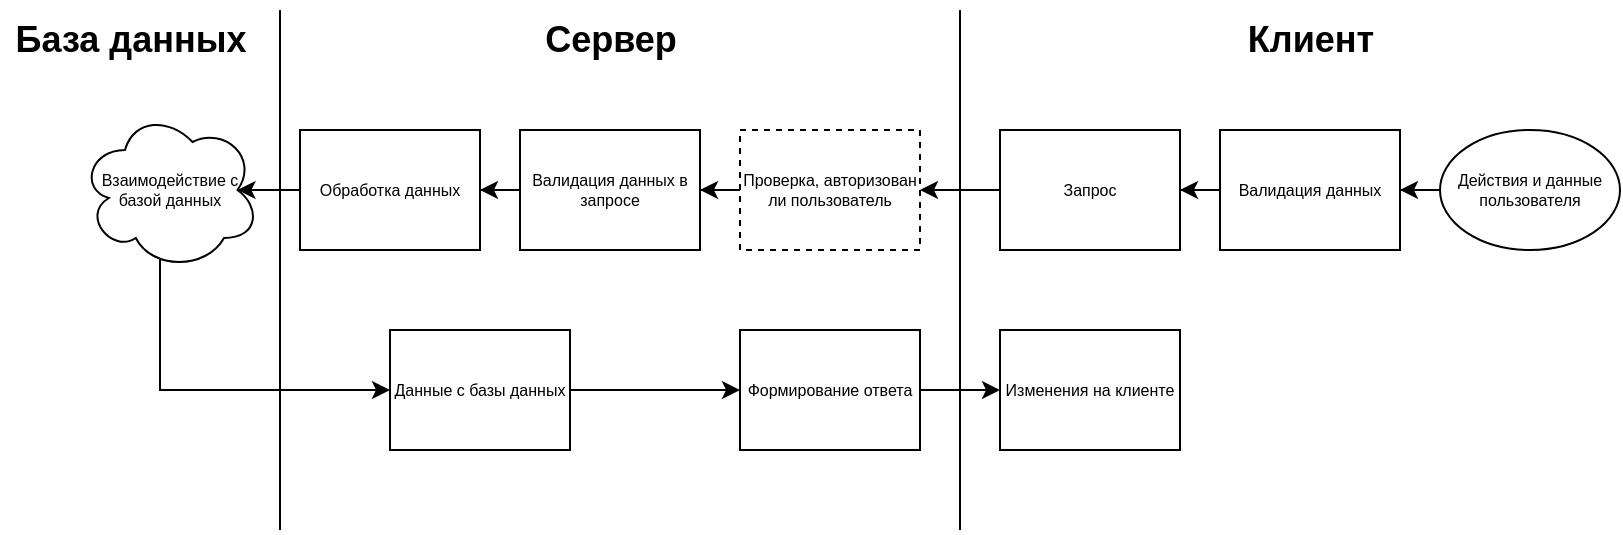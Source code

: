 <mxfile version="24.7.17">
  <diagram name="Page-1" id="3tA8ZR04bM0SdAo62212">
    <mxGraphModel dx="2138" dy="581" grid="1" gridSize="10" guides="1" tooltips="1" connect="1" arrows="1" fold="1" page="1" pageScale="1" pageWidth="1169" pageHeight="827" math="0" shadow="0">
      <root>
        <mxCell id="0" />
        <mxCell id="1" parent="0" />
        <mxCell id="h_pLJgEf4Hf3jdR394ES-1" value="База данных" style="text;html=1;align=center;verticalAlign=middle;resizable=0;points=[];autosize=1;strokeColor=none;fillColor=none;fontSize=18;fontStyle=1" vertex="1" parent="1">
          <mxGeometry x="-220" y="15" width="130" height="40" as="geometry" />
        </mxCell>
        <mxCell id="h_pLJgEf4Hf3jdR394ES-2" value="Сервер" style="text;html=1;align=center;verticalAlign=middle;resizable=0;points=[];autosize=1;strokeColor=none;fillColor=none;fontSize=18;fontStyle=1" vertex="1" parent="1">
          <mxGeometry x="40" y="15" width="90" height="40" as="geometry" />
        </mxCell>
        <mxCell id="h_pLJgEf4Hf3jdR394ES-3" value="Клиент" style="text;html=1;align=center;verticalAlign=middle;resizable=0;points=[];autosize=1;strokeColor=none;fillColor=none;fontSize=18;fontStyle=1" vertex="1" parent="1">
          <mxGeometry x="395" y="15" width="80" height="40" as="geometry" />
        </mxCell>
        <mxCell id="h_pLJgEf4Hf3jdR394ES-4" value="" style="endArrow=none;html=1;rounded=0;fontSize=8;" edge="1" parent="1">
          <mxGeometry width="50" height="50" relative="1" as="geometry">
            <mxPoint x="-80" y="280" as="sourcePoint" />
            <mxPoint x="-80" y="20" as="targetPoint" />
          </mxGeometry>
        </mxCell>
        <mxCell id="h_pLJgEf4Hf3jdR394ES-5" value="" style="endArrow=none;html=1;rounded=0;fontSize=8;" edge="1" parent="1">
          <mxGeometry width="50" height="50" relative="1" as="geometry">
            <mxPoint x="260" y="280" as="sourcePoint" />
            <mxPoint x="260" y="20" as="targetPoint" />
          </mxGeometry>
        </mxCell>
        <mxCell id="h_pLJgEf4Hf3jdR394ES-17" style="edgeStyle=orthogonalEdgeStyle;rounded=0;orthogonalLoop=1;jettySize=auto;html=1;entryX=1;entryY=0.5;entryDx=0;entryDy=0;fontSize=8;" edge="1" parent="1" source="h_pLJgEf4Hf3jdR394ES-7" target="h_pLJgEf4Hf3jdR394ES-11">
          <mxGeometry relative="1" as="geometry" />
        </mxCell>
        <mxCell id="h_pLJgEf4Hf3jdR394ES-7" value="Действия и данные пользователя" style="ellipse;whiteSpace=wrap;html=1;fontSize=8;" vertex="1" parent="1">
          <mxGeometry x="500" y="80" width="90" height="60" as="geometry" />
        </mxCell>
        <mxCell id="h_pLJgEf4Hf3jdR394ES-19" style="edgeStyle=orthogonalEdgeStyle;rounded=0;orthogonalLoop=1;jettySize=auto;html=1;entryX=1;entryY=0.5;entryDx=0;entryDy=0;fontSize=8;" edge="1" parent="1" source="h_pLJgEf4Hf3jdR394ES-9" target="h_pLJgEf4Hf3jdR394ES-12">
          <mxGeometry relative="1" as="geometry" />
        </mxCell>
        <mxCell id="h_pLJgEf4Hf3jdR394ES-9" value="Запрос" style="rounded=0;whiteSpace=wrap;html=1;fontSize=8;" vertex="1" parent="1">
          <mxGeometry x="280" y="80" width="90" height="60" as="geometry" />
        </mxCell>
        <mxCell id="h_pLJgEf4Hf3jdR394ES-18" style="edgeStyle=orthogonalEdgeStyle;rounded=0;orthogonalLoop=1;jettySize=auto;html=1;entryX=1;entryY=0.5;entryDx=0;entryDy=0;fontSize=8;" edge="1" parent="1" source="h_pLJgEf4Hf3jdR394ES-11" target="h_pLJgEf4Hf3jdR394ES-9">
          <mxGeometry relative="1" as="geometry" />
        </mxCell>
        <mxCell id="h_pLJgEf4Hf3jdR394ES-11" value="Валидация данных" style="rounded=0;whiteSpace=wrap;html=1;fontSize=8;" vertex="1" parent="1">
          <mxGeometry x="390" y="80" width="90" height="60" as="geometry" />
        </mxCell>
        <mxCell id="h_pLJgEf4Hf3jdR394ES-20" style="edgeStyle=orthogonalEdgeStyle;rounded=0;orthogonalLoop=1;jettySize=auto;html=1;entryX=1;entryY=0.5;entryDx=0;entryDy=0;fontSize=8;" edge="1" parent="1" source="h_pLJgEf4Hf3jdR394ES-12" target="h_pLJgEf4Hf3jdR394ES-13">
          <mxGeometry relative="1" as="geometry" />
        </mxCell>
        <mxCell id="h_pLJgEf4Hf3jdR394ES-12" value="Проверка, авторизован ли пользователь" style="rounded=0;whiteSpace=wrap;html=1;dashed=1;fontSize=8;" vertex="1" parent="1">
          <mxGeometry x="150" y="80" width="90" height="60" as="geometry" />
        </mxCell>
        <mxCell id="h_pLJgEf4Hf3jdR394ES-21" style="edgeStyle=orthogonalEdgeStyle;rounded=0;orthogonalLoop=1;jettySize=auto;html=1;entryX=1;entryY=0.5;entryDx=0;entryDy=0;fontSize=8;" edge="1" parent="1" source="h_pLJgEf4Hf3jdR394ES-13" target="h_pLJgEf4Hf3jdR394ES-14">
          <mxGeometry relative="1" as="geometry" />
        </mxCell>
        <mxCell id="h_pLJgEf4Hf3jdR394ES-13" value="Валидация данных в запросе" style="rounded=0;whiteSpace=wrap;html=1;fontSize=8;" vertex="1" parent="1">
          <mxGeometry x="40" y="80" width="90" height="60" as="geometry" />
        </mxCell>
        <mxCell id="h_pLJgEf4Hf3jdR394ES-14" value="Обработка данных" style="rounded=0;whiteSpace=wrap;html=1;fontSize=8;" vertex="1" parent="1">
          <mxGeometry x="-70" y="80" width="90" height="60" as="geometry" />
        </mxCell>
        <mxCell id="h_pLJgEf4Hf3jdR394ES-29" style="edgeStyle=orthogonalEdgeStyle;rounded=0;orthogonalLoop=1;jettySize=auto;html=1;entryX=0;entryY=0.5;entryDx=0;entryDy=0;exitX=0.5;exitY=0.933;exitDx=0;exitDy=0;exitPerimeter=0;" edge="1" parent="1" source="h_pLJgEf4Hf3jdR394ES-16" target="h_pLJgEf4Hf3jdR394ES-27">
          <mxGeometry relative="1" as="geometry">
            <Array as="points">
              <mxPoint x="-140" y="145" />
              <mxPoint x="-140" y="210" />
            </Array>
          </mxGeometry>
        </mxCell>
        <mxCell id="h_pLJgEf4Hf3jdR394ES-16" value="Взаимодействие с&lt;div style=&quot;font-size: 8px;&quot;&gt;базой данных&lt;/div&gt;" style="ellipse;shape=cloud;whiteSpace=wrap;html=1;fontSize=8;" vertex="1" parent="1">
          <mxGeometry x="-180" y="70" width="90" height="80" as="geometry" />
        </mxCell>
        <mxCell id="h_pLJgEf4Hf3jdR394ES-22" style="edgeStyle=orthogonalEdgeStyle;rounded=0;orthogonalLoop=1;jettySize=auto;html=1;entryX=0.875;entryY=0.5;entryDx=0;entryDy=0;entryPerimeter=0;fontSize=8;" edge="1" parent="1" source="h_pLJgEf4Hf3jdR394ES-14" target="h_pLJgEf4Hf3jdR394ES-16">
          <mxGeometry relative="1" as="geometry" />
        </mxCell>
        <mxCell id="h_pLJgEf4Hf3jdR394ES-31" style="edgeStyle=orthogonalEdgeStyle;rounded=0;orthogonalLoop=1;jettySize=auto;html=1;entryX=0;entryY=0.5;entryDx=0;entryDy=0;" edge="1" parent="1" source="h_pLJgEf4Hf3jdR394ES-24" target="h_pLJgEf4Hf3jdR394ES-25">
          <mxGeometry relative="1" as="geometry" />
        </mxCell>
        <mxCell id="h_pLJgEf4Hf3jdR394ES-24" value="Формирование ответа" style="rounded=0;whiteSpace=wrap;html=1;fontSize=8;" vertex="1" parent="1">
          <mxGeometry x="150" y="180" width="90" height="60" as="geometry" />
        </mxCell>
        <mxCell id="h_pLJgEf4Hf3jdR394ES-25" value="Изменения на клиенте" style="rounded=0;whiteSpace=wrap;html=1;fontSize=8;" vertex="1" parent="1">
          <mxGeometry x="280" y="180" width="90" height="60" as="geometry" />
        </mxCell>
        <mxCell id="h_pLJgEf4Hf3jdR394ES-30" style="edgeStyle=orthogonalEdgeStyle;rounded=0;orthogonalLoop=1;jettySize=auto;html=1;entryX=0;entryY=0.5;entryDx=0;entryDy=0;" edge="1" parent="1" source="h_pLJgEf4Hf3jdR394ES-27" target="h_pLJgEf4Hf3jdR394ES-24">
          <mxGeometry relative="1" as="geometry" />
        </mxCell>
        <mxCell id="h_pLJgEf4Hf3jdR394ES-27" value="Данные с базы данных" style="rounded=0;whiteSpace=wrap;html=1;fontSize=8;" vertex="1" parent="1">
          <mxGeometry x="-25" y="180" width="90" height="60" as="geometry" />
        </mxCell>
      </root>
    </mxGraphModel>
  </diagram>
</mxfile>
